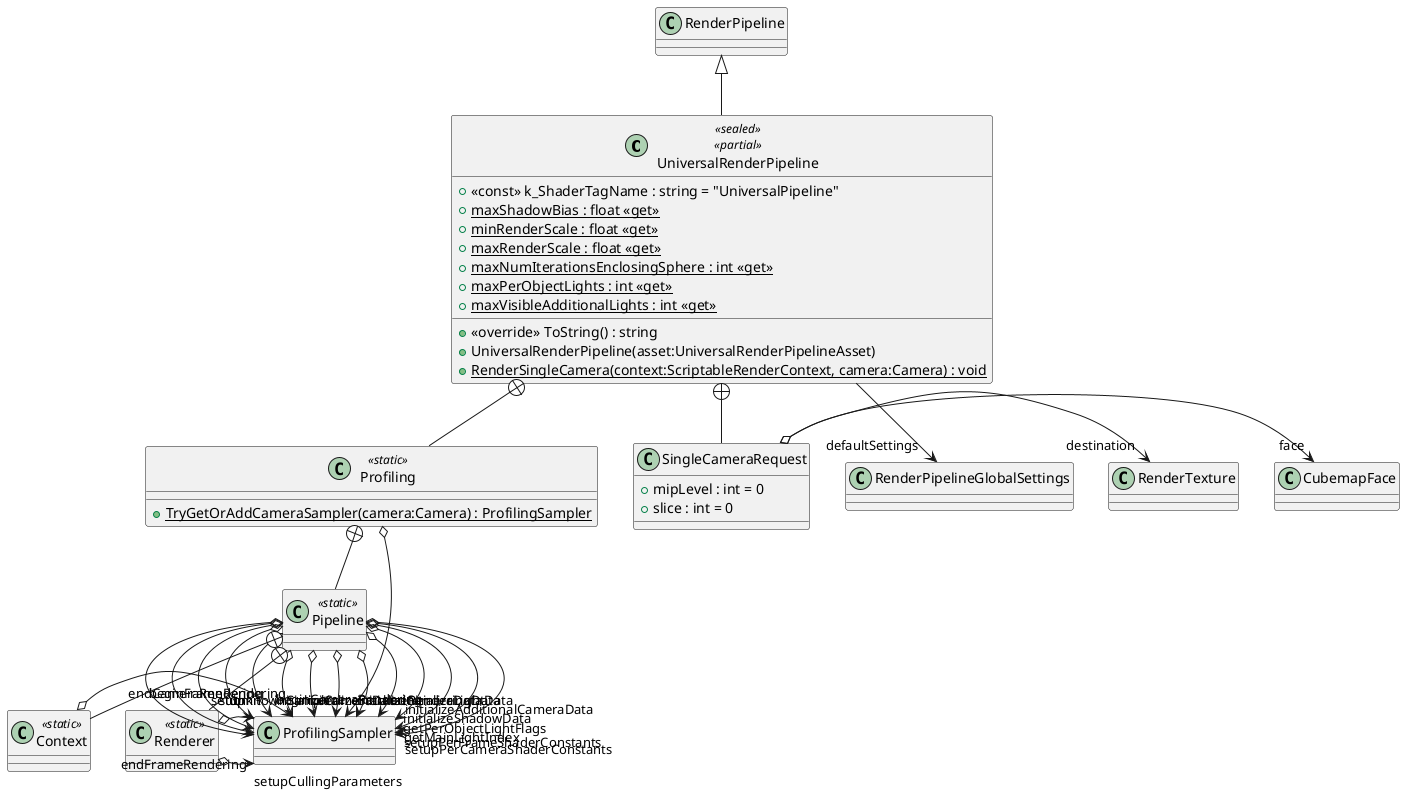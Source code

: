 @startuml
class UniversalRenderPipeline <<sealed>> <<partial>> {
    + <<const>> k_ShaderTagName : string = "UniversalPipeline"
    + {static} maxShadowBias : float <<get>>
    + {static} minRenderScale : float <<get>>
    + {static} maxRenderScale : float <<get>>
    + {static} maxNumIterationsEnclosingSphere : int <<get>>
    + {static} maxPerObjectLights : int <<get>>
    + {static} maxVisibleAdditionalLights : int <<get>>
    + <<override>> ToString() : string
    + UniversalRenderPipeline(asset:UniversalRenderPipelineAsset)
    + {static} RenderSingleCamera(context:ScriptableRenderContext, camera:Camera) : void
}
class Profiling <<static>> {
    + {static} TryGetOrAddCameraSampler(camera:Camera) : ProfilingSampler
}
class SingleCameraRequest {
    + mipLevel : int = 0
    + slice : int = 0
}
class Pipeline <<static>> {
}
class Renderer <<static>> {
}
class Context <<static>> {
}
RenderPipeline <|-- UniversalRenderPipeline
UniversalRenderPipeline --> "defaultSettings" RenderPipelineGlobalSettings
UniversalRenderPipeline +-- Profiling
Profiling o-> "unknownSampler" ProfilingSampler
UniversalRenderPipeline +-- SingleCameraRequest
SingleCameraRequest o-> "destination" RenderTexture
SingleCameraRequest o-> "face" CubemapFace
Profiling +-- Pipeline
Pipeline o-> "beginFrameRendering" ProfilingSampler
Pipeline o-> "endFrameRendering" ProfilingSampler
Pipeline o-> "beginCameraRendering" ProfilingSampler
Pipeline o-> "endCameraRendering" ProfilingSampler
Pipeline o-> "initializeCameraData" ProfilingSampler
Pipeline o-> "initializeStackedCameraData" ProfilingSampler
Pipeline o-> "initializeAdditionalCameraData" ProfilingSampler
Pipeline o-> "initializeRenderingData" ProfilingSampler
Pipeline o-> "initializeShadowData" ProfilingSampler
Pipeline o-> "initializeLightData" ProfilingSampler
Pipeline o-> "getPerObjectLightFlags" ProfilingSampler
Pipeline o-> "getMainLightIndex" ProfilingSampler
Pipeline o-> "setupPerFrameShaderConstants" ProfilingSampler
Pipeline o-> "setupPerCameraShaderConstants" ProfilingSampler
Pipeline +-- Renderer
Renderer o-> "setupCullingParameters" ProfilingSampler
Renderer o-> "setup" ProfilingSampler
Pipeline +-- Context
Context o-> "submit" ProfilingSampler
@enduml
